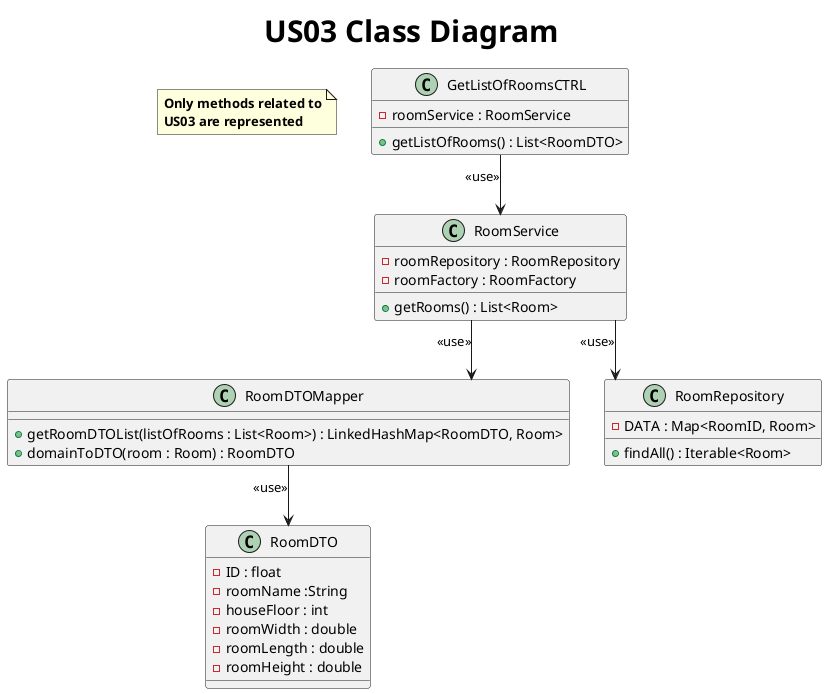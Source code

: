 @startuml
       title <size: 30> US03 Class Diagram
       note "<b>Only methods related to\n<b>US03 are represented" as N1
       skinparam linetype ortho

       class GetListOfRoomsCTRL{
          - roomService : RoomService
          +getListOfRooms() : List<RoomDTO>
                        }

       class RoomDTOMapper{
           + getRoomDTOList(listOfRooms : List<Room>) : LinkedHashMap<RoomDTO, Room>
           + domainToDTO(room : Room) : RoomDTO
       }

       class RoomRepository{
           - DATA : Map<RoomID, Room>

           + findAll() : Iterable<Room>
       }

       class RoomService{
           - roomRepository : RoomRepository
           - roomFactory : RoomFactory

           + getRooms() : List<Room>
       }

       class RoomDTO{
            - ID : float
            - roomName :String
            - houseFloor : int
            - roomWidth : double
            - roomLength : double
            - roomHeight : double

               }

       GetListOfRoomsCTRL --> RoomService : <<use>>
       RoomService --> RoomRepository : <<use>>
       RoomService --> RoomDTOMapper : <<use>>
       RoomDTOMapper --> RoomDTO : <<use>>

       @enduml1